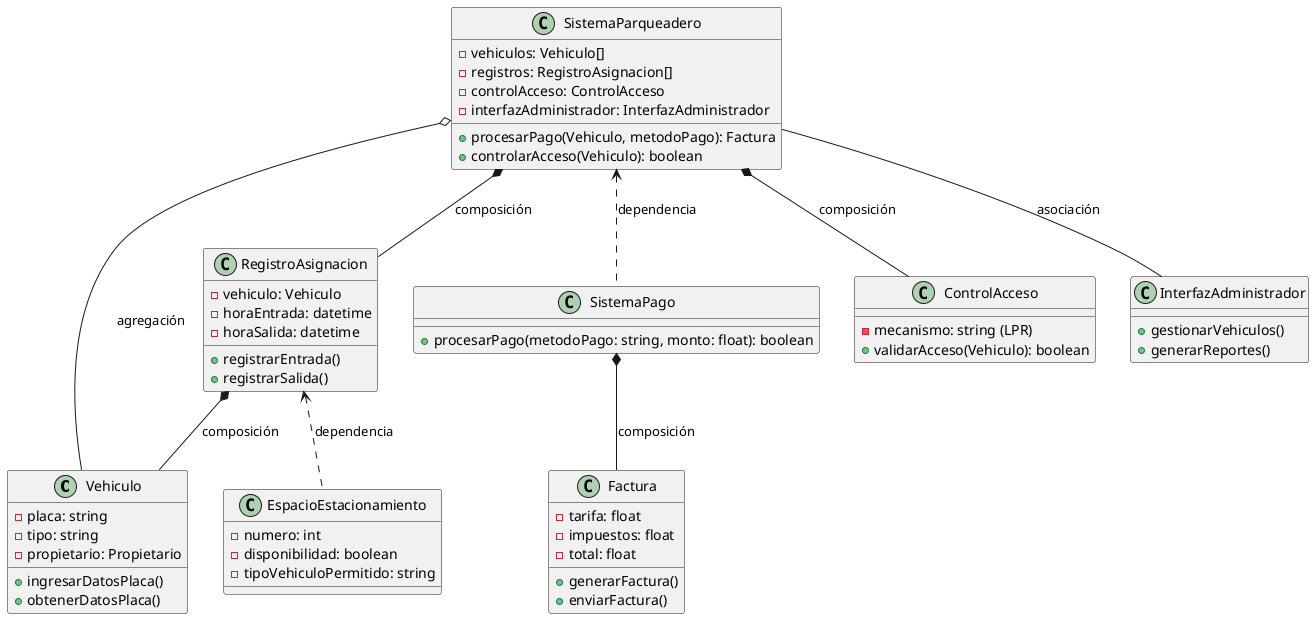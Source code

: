 @startuml Diagrama de Clases

class Vehiculo {
  - placa: string
  - tipo: string
  - propietario: Propietario
  + ingresarDatosPlaca()
  + obtenerDatosPlaca()
}

class EspacioEstacionamiento {
  - numero: int
  - disponibilidad: boolean
  - tipoVehiculoPermitido: string
}

class RegistroAsignacion {
  - vehiculo: Vehiculo
  - horaEntrada: datetime
  - horaSalida: datetime
  + registrarEntrada()
  + registrarSalida()
}

class SistemaPago {
  + procesarPago(metodoPago: string, monto: float): boolean
}

class Factura {
  - tarifa: float
  - impuestos: float
  - total: float
  + generarFactura()
  + enviarFactura()
}


class ControlAcceso {
  - mecanismo: string (LPR)
  + validarAcceso(Vehiculo): boolean
}

class InterfazAdministrador {
  + gestionarVehiculos()
  + generarReportes()
}

class SistemaParqueadero {
  - vehiculos: Vehiculo[]
  - registros: RegistroAsignacion[]
  - controlAcceso: ControlAcceso
  - interfazAdministrador: InterfazAdministrador
  + procesarPago(Vehiculo, metodoPago): Factura
  + controlarAcceso(Vehiculo): boolean
}


RegistroAsignacion *-- Vehiculo: composición
RegistroAsignacion <.. EspacioEstacionamiento: dependencia
SistemaParqueadero o-- Vehiculo: agregación
SistemaParqueadero *-- RegistroAsignacion: composición
SistemaParqueadero *-- ControlAcceso: composición
SistemaParqueadero  -- InterfazAdministrador: asociación
SistemaParqueadero  <.. SistemaPago: dependencia
SistemaPago *-- Factura: composición

@enduml
